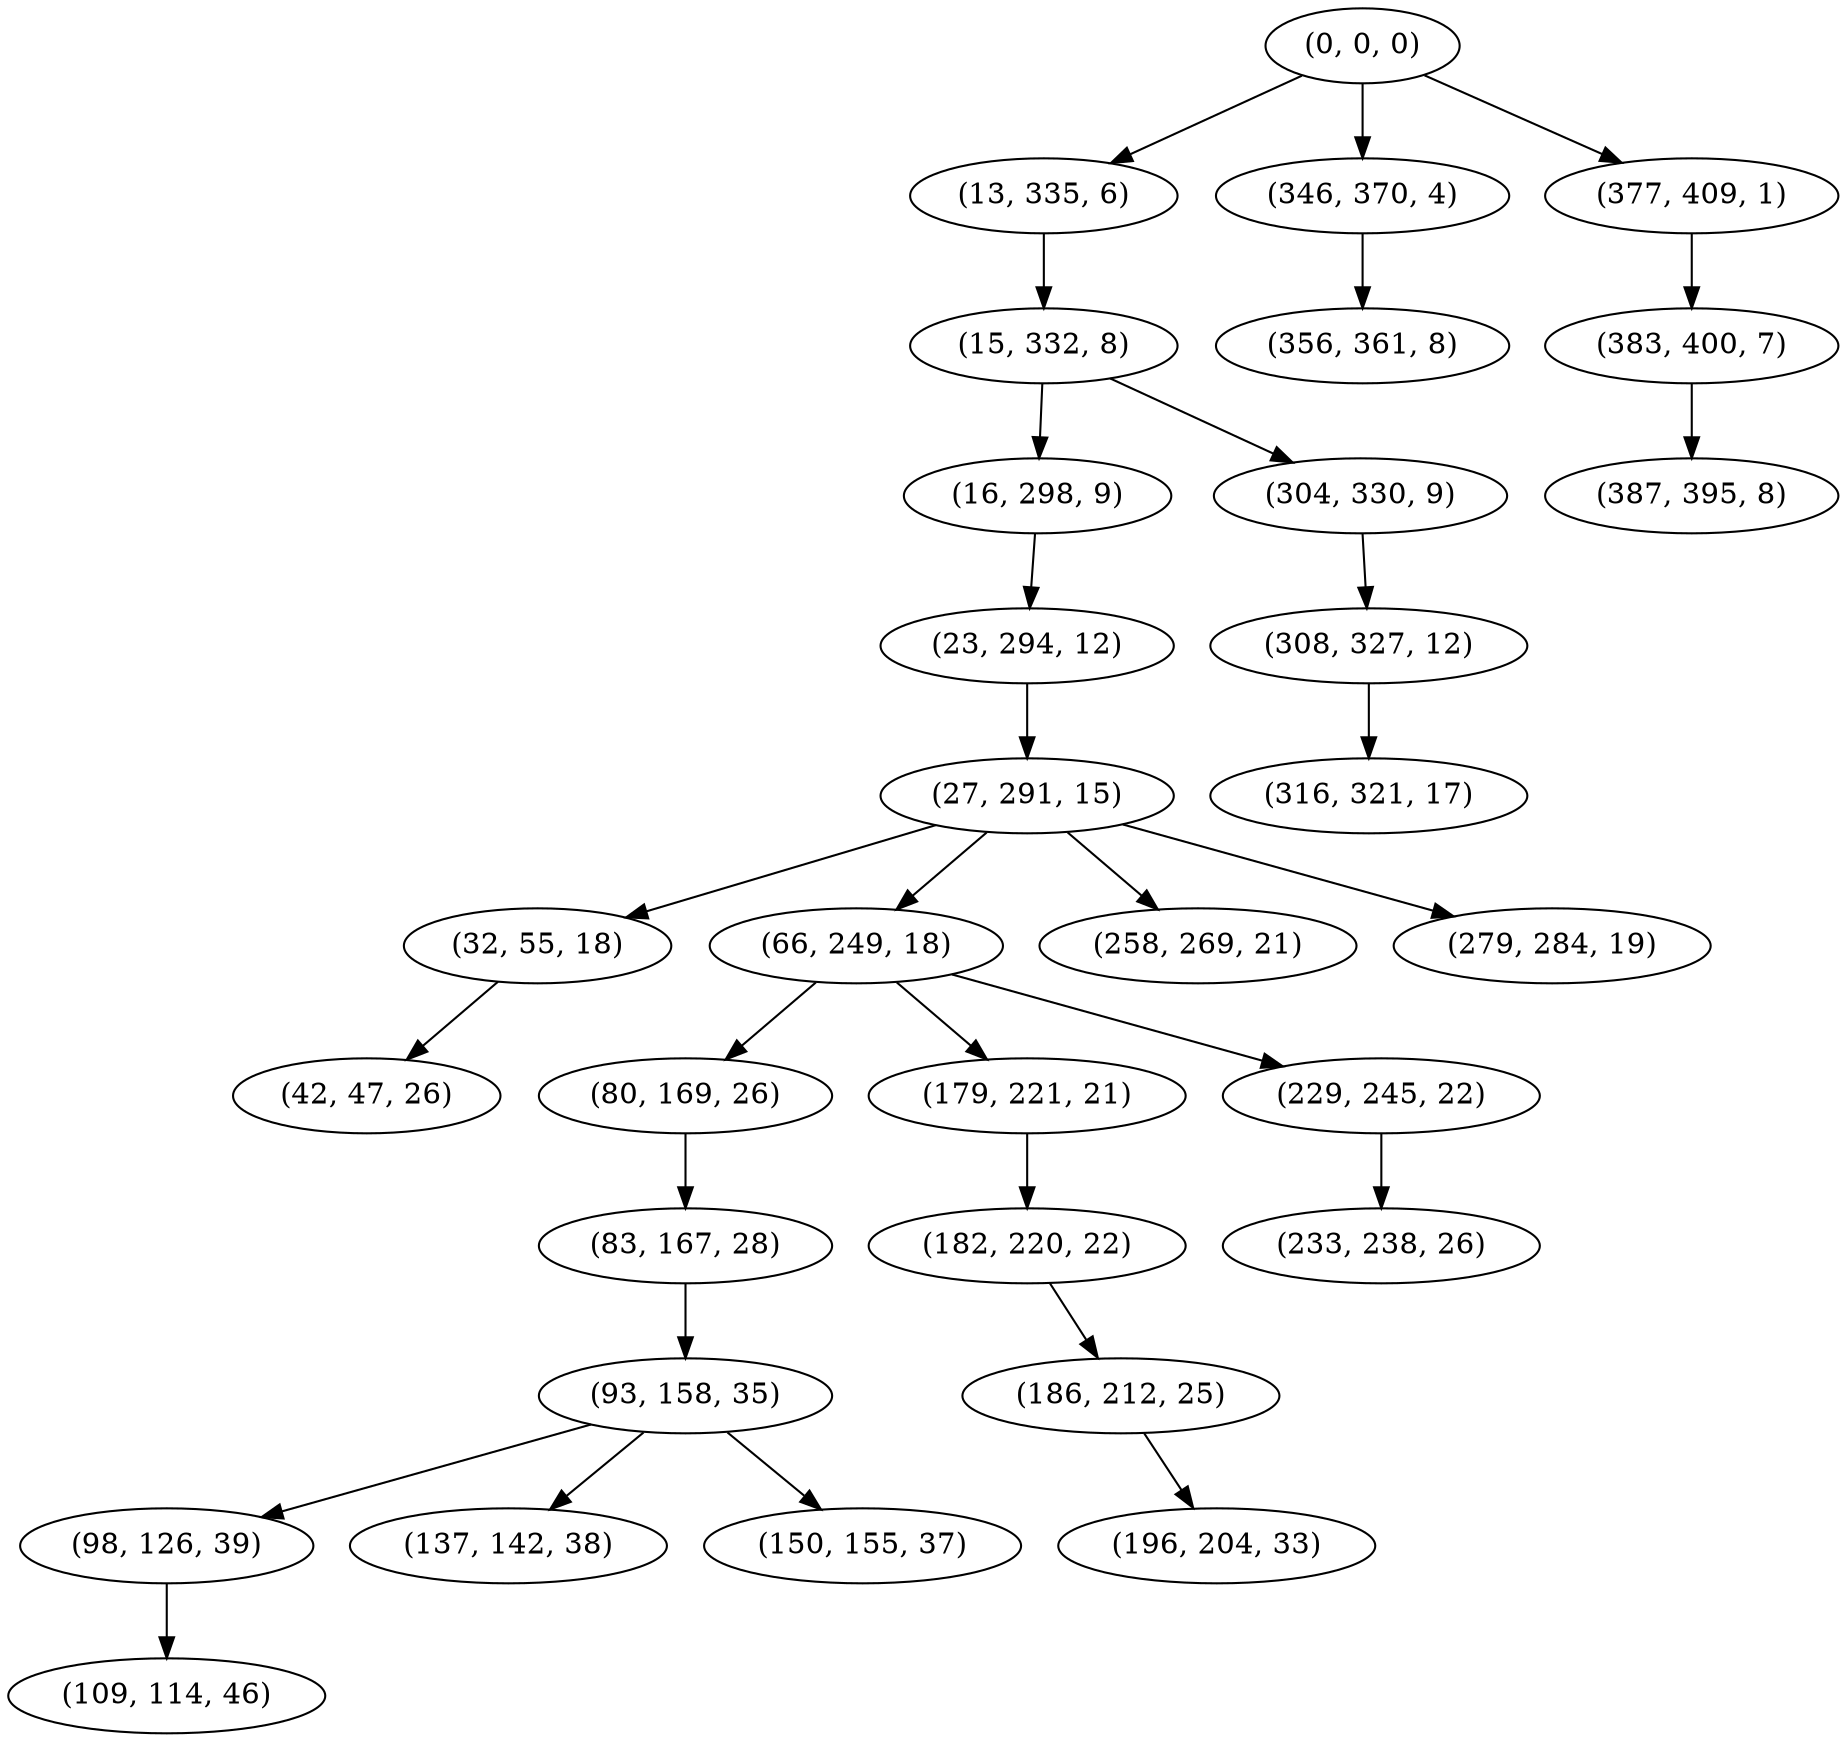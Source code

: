 digraph tree {
    "(0, 0, 0)";
    "(13, 335, 6)";
    "(15, 332, 8)";
    "(16, 298, 9)";
    "(23, 294, 12)";
    "(27, 291, 15)";
    "(32, 55, 18)";
    "(42, 47, 26)";
    "(66, 249, 18)";
    "(80, 169, 26)";
    "(83, 167, 28)";
    "(93, 158, 35)";
    "(98, 126, 39)";
    "(109, 114, 46)";
    "(137, 142, 38)";
    "(150, 155, 37)";
    "(179, 221, 21)";
    "(182, 220, 22)";
    "(186, 212, 25)";
    "(196, 204, 33)";
    "(229, 245, 22)";
    "(233, 238, 26)";
    "(258, 269, 21)";
    "(279, 284, 19)";
    "(304, 330, 9)";
    "(308, 327, 12)";
    "(316, 321, 17)";
    "(346, 370, 4)";
    "(356, 361, 8)";
    "(377, 409, 1)";
    "(383, 400, 7)";
    "(387, 395, 8)";
    "(0, 0, 0)" -> "(13, 335, 6)";
    "(0, 0, 0)" -> "(346, 370, 4)";
    "(0, 0, 0)" -> "(377, 409, 1)";
    "(13, 335, 6)" -> "(15, 332, 8)";
    "(15, 332, 8)" -> "(16, 298, 9)";
    "(15, 332, 8)" -> "(304, 330, 9)";
    "(16, 298, 9)" -> "(23, 294, 12)";
    "(23, 294, 12)" -> "(27, 291, 15)";
    "(27, 291, 15)" -> "(32, 55, 18)";
    "(27, 291, 15)" -> "(66, 249, 18)";
    "(27, 291, 15)" -> "(258, 269, 21)";
    "(27, 291, 15)" -> "(279, 284, 19)";
    "(32, 55, 18)" -> "(42, 47, 26)";
    "(66, 249, 18)" -> "(80, 169, 26)";
    "(66, 249, 18)" -> "(179, 221, 21)";
    "(66, 249, 18)" -> "(229, 245, 22)";
    "(80, 169, 26)" -> "(83, 167, 28)";
    "(83, 167, 28)" -> "(93, 158, 35)";
    "(93, 158, 35)" -> "(98, 126, 39)";
    "(93, 158, 35)" -> "(137, 142, 38)";
    "(93, 158, 35)" -> "(150, 155, 37)";
    "(98, 126, 39)" -> "(109, 114, 46)";
    "(179, 221, 21)" -> "(182, 220, 22)";
    "(182, 220, 22)" -> "(186, 212, 25)";
    "(186, 212, 25)" -> "(196, 204, 33)";
    "(229, 245, 22)" -> "(233, 238, 26)";
    "(304, 330, 9)" -> "(308, 327, 12)";
    "(308, 327, 12)" -> "(316, 321, 17)";
    "(346, 370, 4)" -> "(356, 361, 8)";
    "(377, 409, 1)" -> "(383, 400, 7)";
    "(383, 400, 7)" -> "(387, 395, 8)";
}
